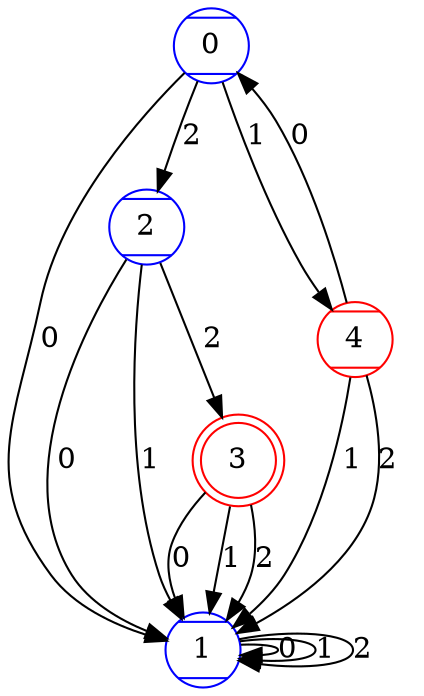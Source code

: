 digraph{
0 [color=blue, style=striped, shape=Mcircle]
1 [color=blue, style=striped, shape=Mcircle]
2 [color=blue, style=striped, shape=Mcircle]
3 [color=red, style=striped, shape=doublecircle]
4 [color=red, style=striped, shape=Mcircle]
0->1 [label=0]
0->4 [label=1]
0->2 [label=2]
1->1 [label=0]
1->1 [label=1]
1->1 [label=2]
2->1 [label=0]
2->1 [label=1]
2->3 [label=2]
3->1 [label=0]
3->1 [label=1]
3->1 [label=2]
4->0 [label=0]
4->1 [label=1]
4->1 [label=2]
}